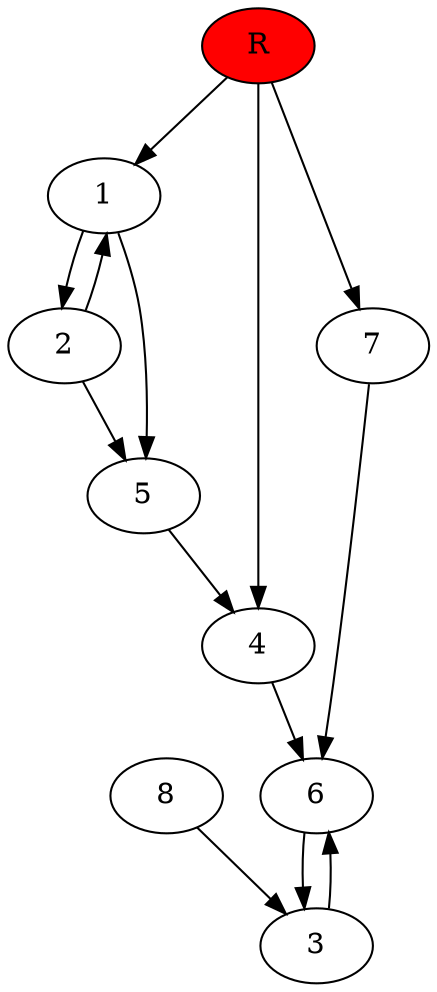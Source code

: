 digraph prb36574 {
	1
	2
	3
	4
	5
	6
	7
	8
	R [fillcolor="#ff0000" style=filled]
	1 -> 2
	1 -> 5
	2 -> 1
	2 -> 5
	3 -> 6
	4 -> 6
	5 -> 4
	6 -> 3
	7 -> 6
	8 -> 3
	R -> 1
	R -> 4
	R -> 7
}
